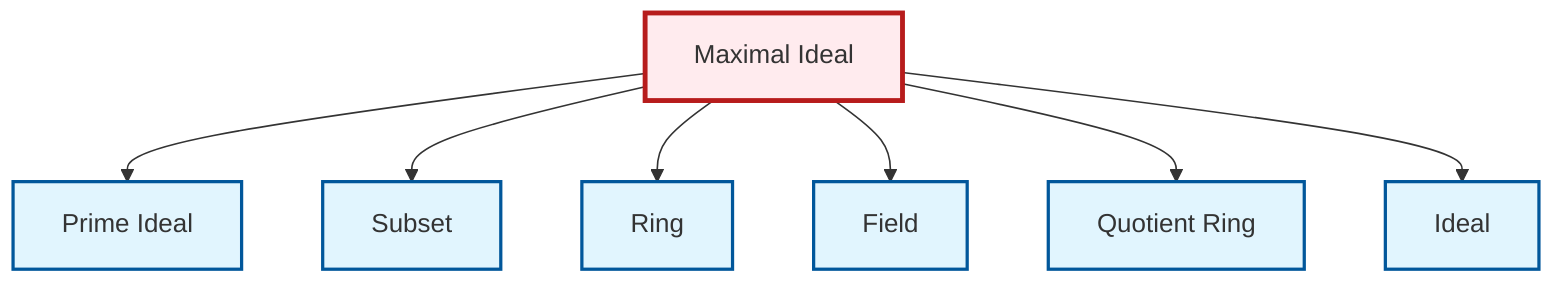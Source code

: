 graph TD
    classDef definition fill:#e1f5fe,stroke:#01579b,stroke-width:2px
    classDef theorem fill:#f3e5f5,stroke:#4a148c,stroke-width:2px
    classDef axiom fill:#fff3e0,stroke:#e65100,stroke-width:2px
    classDef example fill:#e8f5e9,stroke:#1b5e20,stroke-width:2px
    classDef current fill:#ffebee,stroke:#b71c1c,stroke-width:3px
    def-prime-ideal["Prime Ideal"]:::definition
    def-maximal-ideal["Maximal Ideal"]:::definition
    def-quotient-ring["Quotient Ring"]:::definition
    def-ideal["Ideal"]:::definition
    def-field["Field"]:::definition
    def-subset["Subset"]:::definition
    def-ring["Ring"]:::definition
    def-maximal-ideal --> def-prime-ideal
    def-maximal-ideal --> def-subset
    def-maximal-ideal --> def-ring
    def-maximal-ideal --> def-field
    def-maximal-ideal --> def-quotient-ring
    def-maximal-ideal --> def-ideal
    class def-maximal-ideal current
